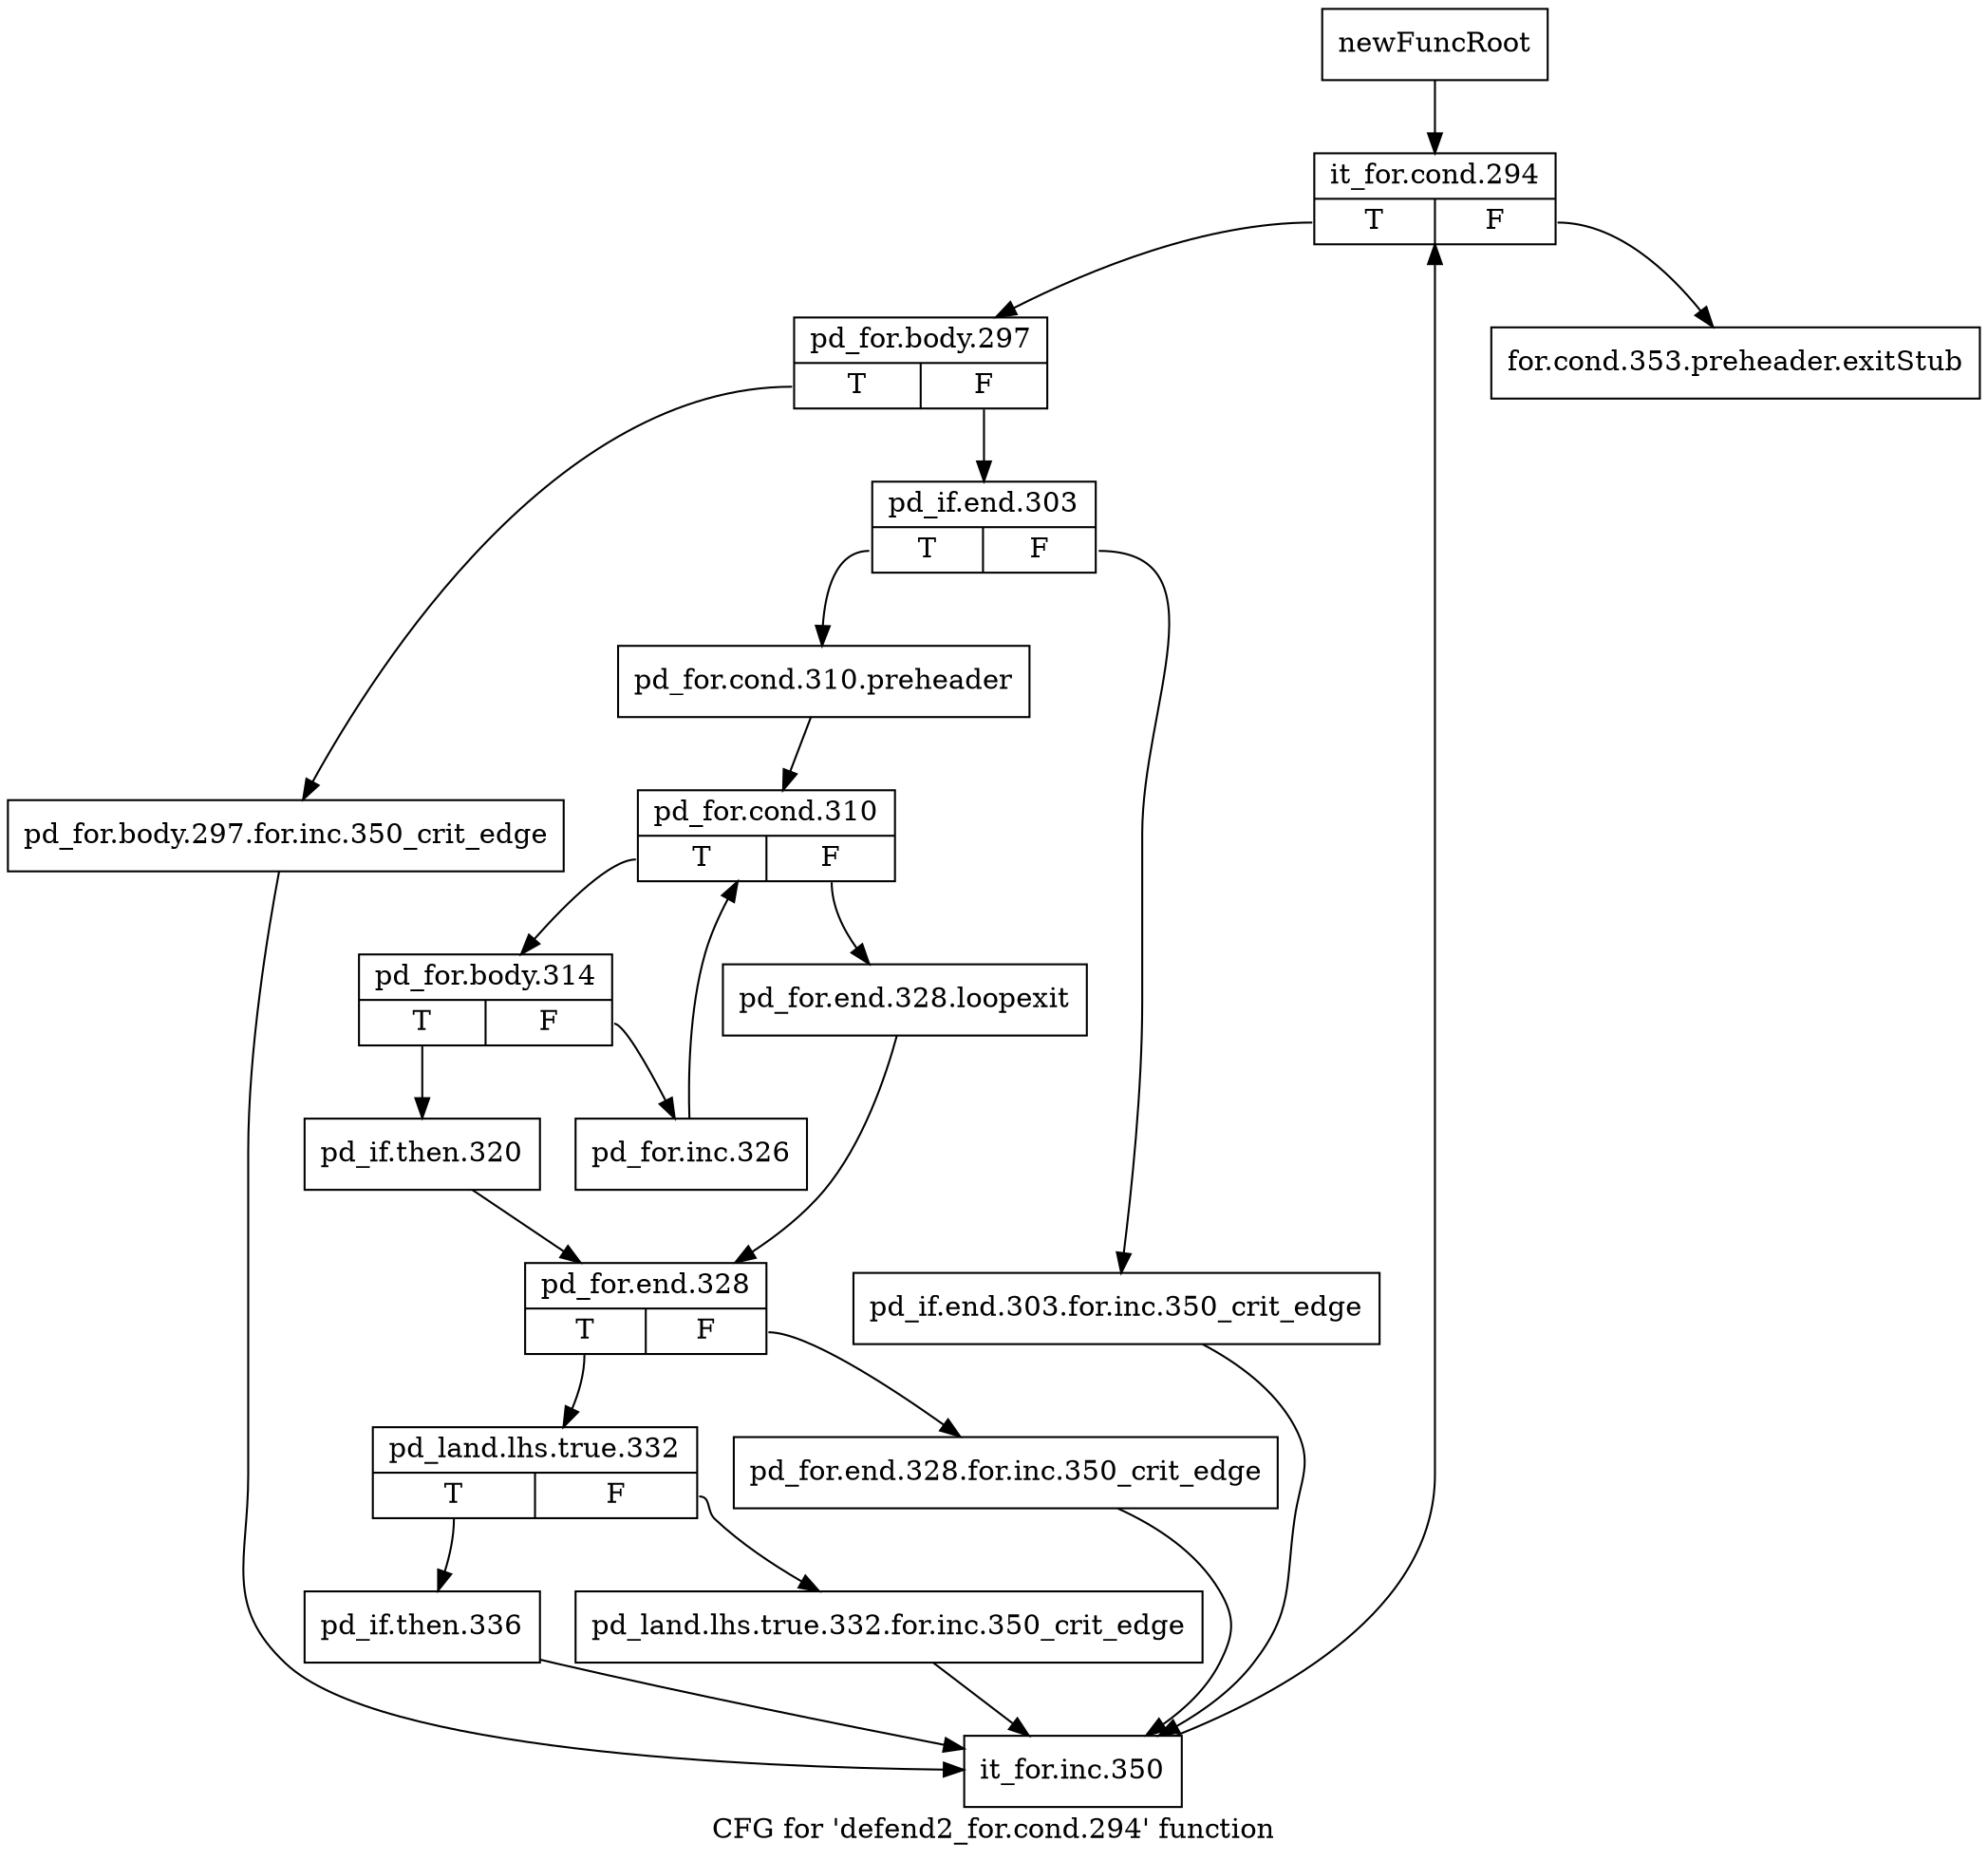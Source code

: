 digraph "CFG for 'defend2_for.cond.294' function" {
	label="CFG for 'defend2_for.cond.294' function";

	Node0x440df90 [shape=record,label="{newFuncRoot}"];
	Node0x440df90 -> Node0x440e030;
	Node0x440dfe0 [shape=record,label="{for.cond.353.preheader.exitStub}"];
	Node0x440e030 [shape=record,label="{it_for.cond.294|{<s0>T|<s1>F}}"];
	Node0x440e030:s0 -> Node0x440e080;
	Node0x440e030:s1 -> Node0x440dfe0;
	Node0x440e080 [shape=record,label="{pd_for.body.297|{<s0>T|<s1>F}}"];
	Node0x440e080:s0 -> Node0x440e4e0;
	Node0x440e080:s1 -> Node0x440e0d0;
	Node0x440e0d0 [shape=record,label="{pd_if.end.303|{<s0>T|<s1>F}}"];
	Node0x440e0d0:s0 -> Node0x440e170;
	Node0x440e0d0:s1 -> Node0x440e120;
	Node0x440e120 [shape=record,label="{pd_if.end.303.for.inc.350_crit_edge}"];
	Node0x440e120 -> Node0x440e530;
	Node0x440e170 [shape=record,label="{pd_for.cond.310.preheader}"];
	Node0x440e170 -> Node0x440e1c0;
	Node0x440e1c0 [shape=record,label="{pd_for.cond.310|{<s0>T|<s1>F}}"];
	Node0x440e1c0:s0 -> Node0x440e260;
	Node0x440e1c0:s1 -> Node0x440e210;
	Node0x440e210 [shape=record,label="{pd_for.end.328.loopexit}"];
	Node0x440e210 -> Node0x440e350;
	Node0x440e260 [shape=record,label="{pd_for.body.314|{<s0>T|<s1>F}}"];
	Node0x440e260:s0 -> Node0x440e300;
	Node0x440e260:s1 -> Node0x440e2b0;
	Node0x440e2b0 [shape=record,label="{pd_for.inc.326}"];
	Node0x440e2b0 -> Node0x440e1c0;
	Node0x440e300 [shape=record,label="{pd_if.then.320}"];
	Node0x440e300 -> Node0x440e350;
	Node0x440e350 [shape=record,label="{pd_for.end.328|{<s0>T|<s1>F}}"];
	Node0x440e350:s0 -> Node0x440e3f0;
	Node0x440e350:s1 -> Node0x440e3a0;
	Node0x440e3a0 [shape=record,label="{pd_for.end.328.for.inc.350_crit_edge}"];
	Node0x440e3a0 -> Node0x440e530;
	Node0x440e3f0 [shape=record,label="{pd_land.lhs.true.332|{<s0>T|<s1>F}}"];
	Node0x440e3f0:s0 -> Node0x440e490;
	Node0x440e3f0:s1 -> Node0x440e440;
	Node0x440e440 [shape=record,label="{pd_land.lhs.true.332.for.inc.350_crit_edge}"];
	Node0x440e440 -> Node0x440e530;
	Node0x440e490 [shape=record,label="{pd_if.then.336}"];
	Node0x440e490 -> Node0x440e530;
	Node0x440e4e0 [shape=record,label="{pd_for.body.297.for.inc.350_crit_edge}"];
	Node0x440e4e0 -> Node0x440e530;
	Node0x440e530 [shape=record,label="{it_for.inc.350}"];
	Node0x440e530 -> Node0x440e030;
}
